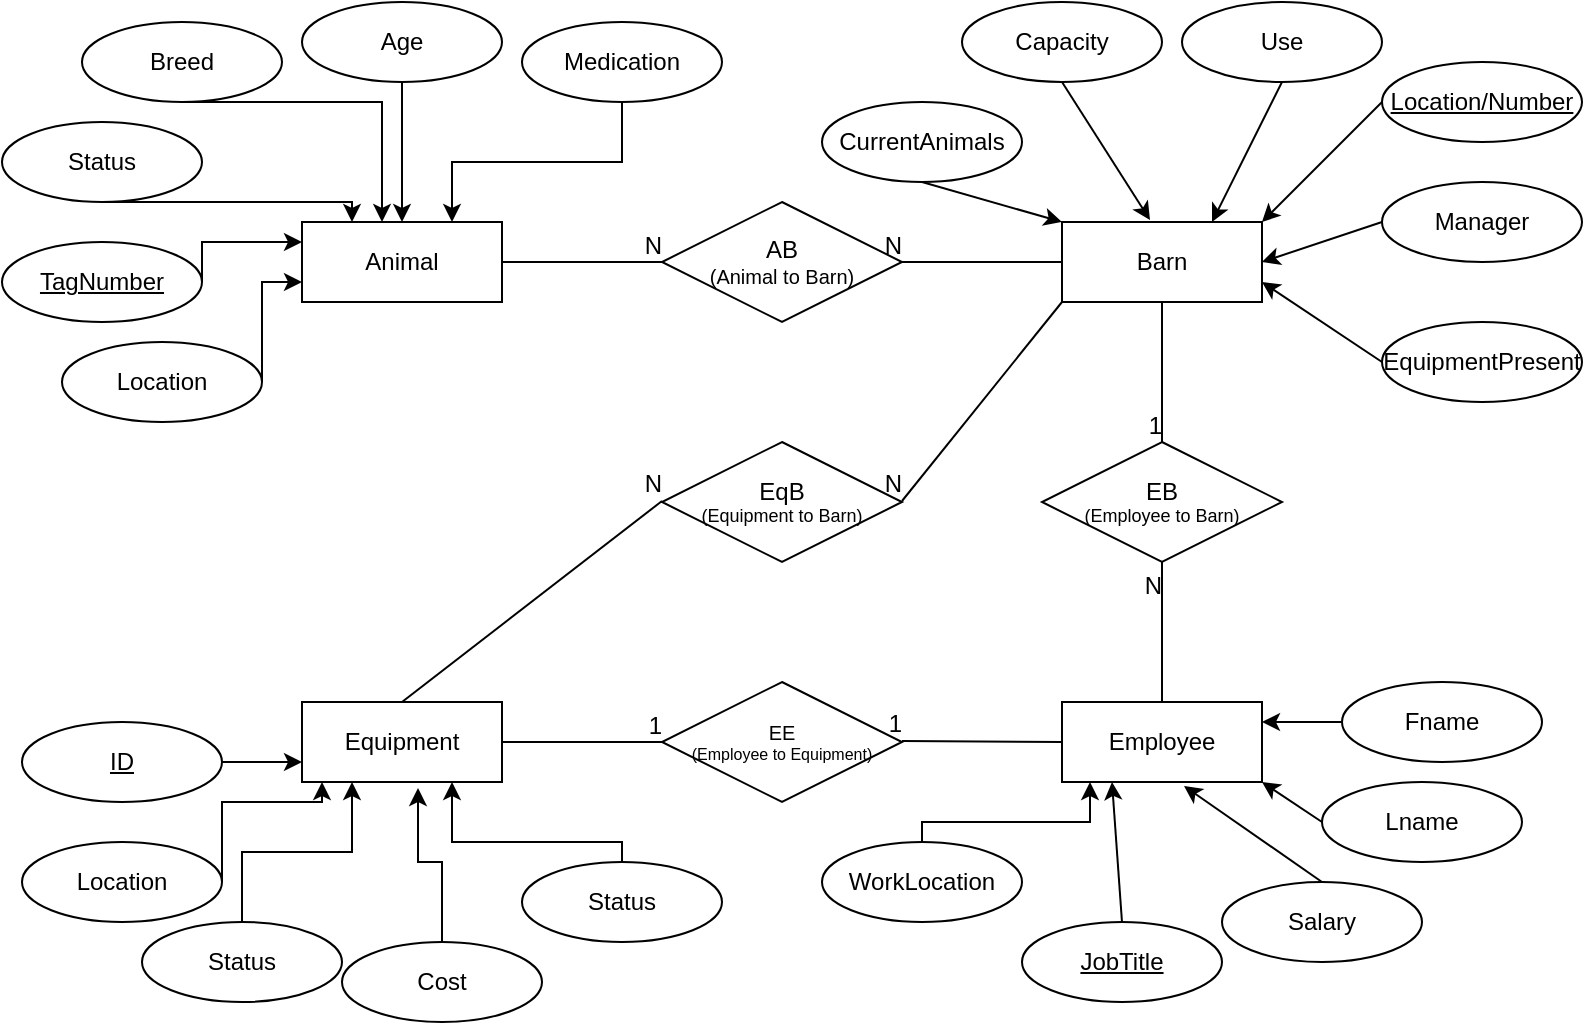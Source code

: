 <mxfile version="15.5.8" type="github">
  <diagram id="R2lEEEUBdFMjLlhIrx00" name="Page-1">
    <mxGraphModel dx="1038" dy="495" grid="1" gridSize="10" guides="1" tooltips="1" connect="1" arrows="1" fold="1" page="1" pageScale="1" pageWidth="850" pageHeight="1100" math="0" shadow="0" extFonts="Permanent Marker^https://fonts.googleapis.com/css?family=Permanent+Marker">
      <root>
        <mxCell id="0" />
        <mxCell id="1" parent="0" />
        <mxCell id="eXmscqqiGGVaxo4QSgg4-1" value="Animal" style="whiteSpace=wrap;html=1;align=center;" vertex="1" parent="1">
          <mxGeometry x="180" y="120" width="100" height="40" as="geometry" />
        </mxCell>
        <mxCell id="eXmscqqiGGVaxo4QSgg4-2" value="Barn" style="whiteSpace=wrap;html=1;align=center;" vertex="1" parent="1">
          <mxGeometry x="560" y="120" width="100" height="40" as="geometry" />
        </mxCell>
        <mxCell id="eXmscqqiGGVaxo4QSgg4-3" value="Employee" style="whiteSpace=wrap;html=1;align=center;" vertex="1" parent="1">
          <mxGeometry x="560" y="360" width="100" height="40" as="geometry" />
        </mxCell>
        <mxCell id="eXmscqqiGGVaxo4QSgg4-4" value="Equipment" style="whiteSpace=wrap;html=1;align=center;" vertex="1" parent="1">
          <mxGeometry x="180" y="360" width="100" height="40" as="geometry" />
        </mxCell>
        <mxCell id="eXmscqqiGGVaxo4QSgg4-35" style="edgeStyle=orthogonalEdgeStyle;rounded=0;orthogonalLoop=1;jettySize=auto;html=1;exitX=0.5;exitY=1;exitDx=0;exitDy=0;entryX=0.4;entryY=0;entryDx=0;entryDy=0;entryPerimeter=0;" edge="1" parent="1" source="eXmscqqiGGVaxo4QSgg4-6" target="eXmscqqiGGVaxo4QSgg4-1">
          <mxGeometry relative="1" as="geometry">
            <Array as="points">
              <mxPoint x="220" y="60" />
            </Array>
          </mxGeometry>
        </mxCell>
        <mxCell id="eXmscqqiGGVaxo4QSgg4-6" value="Breed" style="ellipse;whiteSpace=wrap;html=1;align=center;" vertex="1" parent="1">
          <mxGeometry x="70" y="20" width="100" height="40" as="geometry" />
        </mxCell>
        <mxCell id="eXmscqqiGGVaxo4QSgg4-37" style="edgeStyle=orthogonalEdgeStyle;rounded=0;orthogonalLoop=1;jettySize=auto;html=1;exitX=1;exitY=0.5;exitDx=0;exitDy=0;entryX=0;entryY=0.25;entryDx=0;entryDy=0;" edge="1" parent="1" source="eXmscqqiGGVaxo4QSgg4-8" target="eXmscqqiGGVaxo4QSgg4-1">
          <mxGeometry relative="1" as="geometry">
            <mxPoint x="170" y="130" as="targetPoint" />
            <Array as="points">
              <mxPoint x="130" y="130" />
            </Array>
          </mxGeometry>
        </mxCell>
        <mxCell id="eXmscqqiGGVaxo4QSgg4-8" value="TagNumber" style="ellipse;whiteSpace=wrap;html=1;align=center;fontStyle=4;" vertex="1" parent="1">
          <mxGeometry x="30" y="130" width="100" height="40" as="geometry" />
        </mxCell>
        <mxCell id="eXmscqqiGGVaxo4QSgg4-33" style="edgeStyle=orthogonalEdgeStyle;rounded=0;orthogonalLoop=1;jettySize=auto;html=1;exitX=0.5;exitY=1;exitDx=0;exitDy=0;entryX=0.5;entryY=0;entryDx=0;entryDy=0;" edge="1" parent="1" source="eXmscqqiGGVaxo4QSgg4-9" target="eXmscqqiGGVaxo4QSgg4-1">
          <mxGeometry relative="1" as="geometry" />
        </mxCell>
        <mxCell id="eXmscqqiGGVaxo4QSgg4-9" value="Age" style="ellipse;whiteSpace=wrap;html=1;align=center;" vertex="1" parent="1">
          <mxGeometry x="180" y="10" width="100" height="40" as="geometry" />
        </mxCell>
        <mxCell id="eXmscqqiGGVaxo4QSgg4-34" style="edgeStyle=orthogonalEdgeStyle;rounded=0;orthogonalLoop=1;jettySize=auto;html=1;exitX=0.5;exitY=1;exitDx=0;exitDy=0;entryX=0.75;entryY=0;entryDx=0;entryDy=0;" edge="1" parent="1" source="eXmscqqiGGVaxo4QSgg4-10" target="eXmscqqiGGVaxo4QSgg4-1">
          <mxGeometry relative="1" as="geometry" />
        </mxCell>
        <mxCell id="eXmscqqiGGVaxo4QSgg4-10" value="Medication" style="ellipse;whiteSpace=wrap;html=1;align=center;" vertex="1" parent="1">
          <mxGeometry x="290" y="20" width="100" height="40" as="geometry" />
        </mxCell>
        <mxCell id="eXmscqqiGGVaxo4QSgg4-36" style="edgeStyle=orthogonalEdgeStyle;rounded=0;orthogonalLoop=1;jettySize=auto;html=1;exitX=0.5;exitY=1;exitDx=0;exitDy=0;entryX=0.25;entryY=0;entryDx=0;entryDy=0;" edge="1" parent="1" source="eXmscqqiGGVaxo4QSgg4-11" target="eXmscqqiGGVaxo4QSgg4-1">
          <mxGeometry relative="1" as="geometry">
            <Array as="points">
              <mxPoint x="205" y="110" />
            </Array>
          </mxGeometry>
        </mxCell>
        <mxCell id="eXmscqqiGGVaxo4QSgg4-11" value="Status" style="ellipse;whiteSpace=wrap;html=1;align=center;" vertex="1" parent="1">
          <mxGeometry x="30" y="70" width="100" height="40" as="geometry" />
        </mxCell>
        <mxCell id="eXmscqqiGGVaxo4QSgg4-12" style="edgeStyle=orthogonalEdgeStyle;rounded=0;orthogonalLoop=1;jettySize=auto;html=1;exitX=0.5;exitY=1;exitDx=0;exitDy=0;" edge="1" parent="1" source="eXmscqqiGGVaxo4QSgg4-6" target="eXmscqqiGGVaxo4QSgg4-6">
          <mxGeometry relative="1" as="geometry" />
        </mxCell>
        <mxCell id="eXmscqqiGGVaxo4QSgg4-56" style="edgeStyle=none;rounded=0;orthogonalLoop=1;jettySize=auto;html=1;exitX=0.5;exitY=1;exitDx=0;exitDy=0;entryX=0.44;entryY=-0.025;entryDx=0;entryDy=0;entryPerimeter=0;" edge="1" parent="1" source="eXmscqqiGGVaxo4QSgg4-13" target="eXmscqqiGGVaxo4QSgg4-2">
          <mxGeometry relative="1" as="geometry" />
        </mxCell>
        <mxCell id="eXmscqqiGGVaxo4QSgg4-13" value="Capacity" style="ellipse;whiteSpace=wrap;html=1;align=center;" vertex="1" parent="1">
          <mxGeometry x="510" y="10" width="100" height="40" as="geometry" />
        </mxCell>
        <mxCell id="eXmscqqiGGVaxo4QSgg4-54" style="edgeStyle=none;rounded=0;orthogonalLoop=1;jettySize=auto;html=1;exitX=0;exitY=0.5;exitDx=0;exitDy=0;entryX=1;entryY=0;entryDx=0;entryDy=0;" edge="1" parent="1" source="eXmscqqiGGVaxo4QSgg4-14" target="eXmscqqiGGVaxo4QSgg4-2">
          <mxGeometry relative="1" as="geometry" />
        </mxCell>
        <mxCell id="eXmscqqiGGVaxo4QSgg4-14" value="Location/Number" style="ellipse;whiteSpace=wrap;html=1;align=center;fontStyle=4;" vertex="1" parent="1">
          <mxGeometry x="720" y="40" width="100" height="40" as="geometry" />
        </mxCell>
        <mxCell id="eXmscqqiGGVaxo4QSgg4-55" style="edgeStyle=none;rounded=0;orthogonalLoop=1;jettySize=auto;html=1;exitX=0.5;exitY=1;exitDx=0;exitDy=0;entryX=0.75;entryY=0;entryDx=0;entryDy=0;" edge="1" parent="1" source="eXmscqqiGGVaxo4QSgg4-15" target="eXmscqqiGGVaxo4QSgg4-2">
          <mxGeometry relative="1" as="geometry" />
        </mxCell>
        <mxCell id="eXmscqqiGGVaxo4QSgg4-15" value="Use" style="ellipse;whiteSpace=wrap;html=1;align=center;" vertex="1" parent="1">
          <mxGeometry x="620" y="10" width="100" height="40" as="geometry" />
        </mxCell>
        <mxCell id="eXmscqqiGGVaxo4QSgg4-53" style="edgeStyle=none;rounded=0;orthogonalLoop=1;jettySize=auto;html=1;exitX=0;exitY=0.5;exitDx=0;exitDy=0;entryX=1;entryY=0.5;entryDx=0;entryDy=0;" edge="1" parent="1" source="eXmscqqiGGVaxo4QSgg4-16" target="eXmscqqiGGVaxo4QSgg4-2">
          <mxGeometry relative="1" as="geometry" />
        </mxCell>
        <mxCell id="eXmscqqiGGVaxo4QSgg4-16" value="Manager" style="ellipse;whiteSpace=wrap;html=1;align=center;" vertex="1" parent="1">
          <mxGeometry x="720" y="100" width="100" height="40" as="geometry" />
        </mxCell>
        <mxCell id="eXmscqqiGGVaxo4QSgg4-50" style="edgeStyle=none;rounded=0;orthogonalLoop=1;jettySize=auto;html=1;exitX=0;exitY=0.5;exitDx=0;exitDy=0;entryX=1;entryY=1;entryDx=0;entryDy=0;" edge="1" parent="1" source="eXmscqqiGGVaxo4QSgg4-17" target="eXmscqqiGGVaxo4QSgg4-3">
          <mxGeometry relative="1" as="geometry" />
        </mxCell>
        <mxCell id="eXmscqqiGGVaxo4QSgg4-17" value="Lname" style="ellipse;whiteSpace=wrap;html=1;align=center;" vertex="1" parent="1">
          <mxGeometry x="690" y="400" width="100" height="40" as="geometry" />
        </mxCell>
        <mxCell id="eXmscqqiGGVaxo4QSgg4-51" style="edgeStyle=none;rounded=0;orthogonalLoop=1;jettySize=auto;html=1;exitX=0;exitY=0.5;exitDx=0;exitDy=0;entryX=1;entryY=0.25;entryDx=0;entryDy=0;" edge="1" parent="1" source="eXmscqqiGGVaxo4QSgg4-18" target="eXmscqqiGGVaxo4QSgg4-3">
          <mxGeometry relative="1" as="geometry" />
        </mxCell>
        <mxCell id="eXmscqqiGGVaxo4QSgg4-18" value="Fname" style="ellipse;whiteSpace=wrap;html=1;align=center;" vertex="1" parent="1">
          <mxGeometry x="700" y="350" width="100" height="40" as="geometry" />
        </mxCell>
        <mxCell id="eXmscqqiGGVaxo4QSgg4-49" style="edgeStyle=none;rounded=0;orthogonalLoop=1;jettySize=auto;html=1;exitX=0.5;exitY=0;exitDx=0;exitDy=0;entryX=0.61;entryY=1.05;entryDx=0;entryDy=0;entryPerimeter=0;" edge="1" parent="1" source="eXmscqqiGGVaxo4QSgg4-20" target="eXmscqqiGGVaxo4QSgg4-3">
          <mxGeometry relative="1" as="geometry" />
        </mxCell>
        <mxCell id="eXmscqqiGGVaxo4QSgg4-20" value="Salary" style="ellipse;whiteSpace=wrap;html=1;align=center;" vertex="1" parent="1">
          <mxGeometry x="640" y="450" width="100" height="40" as="geometry" />
        </mxCell>
        <mxCell id="eXmscqqiGGVaxo4QSgg4-48" style="edgeStyle=none;rounded=0;orthogonalLoop=1;jettySize=auto;html=1;exitX=0.5;exitY=0;exitDx=0;exitDy=0;entryX=0.25;entryY=1;entryDx=0;entryDy=0;" edge="1" parent="1" source="eXmscqqiGGVaxo4QSgg4-22" target="eXmscqqiGGVaxo4QSgg4-3">
          <mxGeometry relative="1" as="geometry" />
        </mxCell>
        <mxCell id="eXmscqqiGGVaxo4QSgg4-22" value="JobTitle" style="ellipse;whiteSpace=wrap;html=1;align=center;fontStyle=4;" vertex="1" parent="1">
          <mxGeometry x="540" y="470" width="100" height="40" as="geometry" />
        </mxCell>
        <mxCell id="eXmscqqiGGVaxo4QSgg4-40" style="edgeStyle=orthogonalEdgeStyle;rounded=0;orthogonalLoop=1;jettySize=auto;html=1;exitX=1;exitY=0.5;exitDx=0;exitDy=0;" edge="1" parent="1" source="eXmscqqiGGVaxo4QSgg4-24">
          <mxGeometry relative="1" as="geometry">
            <mxPoint x="190" y="400" as="targetPoint" />
            <Array as="points">
              <mxPoint x="140" y="410" />
              <mxPoint x="190" y="410" />
            </Array>
          </mxGeometry>
        </mxCell>
        <mxCell id="eXmscqqiGGVaxo4QSgg4-24" value="Location" style="ellipse;whiteSpace=wrap;html=1;align=center;" vertex="1" parent="1">
          <mxGeometry x="40" y="430" width="100" height="40" as="geometry" />
        </mxCell>
        <mxCell id="eXmscqqiGGVaxo4QSgg4-38" style="edgeStyle=orthogonalEdgeStyle;rounded=0;orthogonalLoop=1;jettySize=auto;html=1;exitX=1;exitY=0.5;exitDx=0;exitDy=0;entryX=0;entryY=0.75;entryDx=0;entryDy=0;" edge="1" parent="1" source="eXmscqqiGGVaxo4QSgg4-25" target="eXmscqqiGGVaxo4QSgg4-1">
          <mxGeometry relative="1" as="geometry">
            <Array as="points">
              <mxPoint x="160" y="150" />
            </Array>
          </mxGeometry>
        </mxCell>
        <mxCell id="eXmscqqiGGVaxo4QSgg4-25" value="Location " style="ellipse;whiteSpace=wrap;html=1;align=center;" vertex="1" parent="1">
          <mxGeometry x="60" y="180" width="100" height="40" as="geometry" />
        </mxCell>
        <mxCell id="eXmscqqiGGVaxo4QSgg4-44" style="edgeStyle=orthogonalEdgeStyle;rounded=0;orthogonalLoop=1;jettySize=auto;html=1;exitX=0.5;exitY=0;exitDx=0;exitDy=0;" edge="1" parent="1" source="eXmscqqiGGVaxo4QSgg4-26">
          <mxGeometry relative="1" as="geometry">
            <mxPoint x="574" y="400" as="targetPoint" />
            <Array as="points">
              <mxPoint x="490" y="420" />
              <mxPoint x="574" y="420" />
            </Array>
          </mxGeometry>
        </mxCell>
        <mxCell id="eXmscqqiGGVaxo4QSgg4-26" value="WorkLocation" style="ellipse;whiteSpace=wrap;html=1;align=center;" vertex="1" parent="1">
          <mxGeometry x="440" y="430" width="100" height="40" as="geometry" />
        </mxCell>
        <mxCell id="eXmscqqiGGVaxo4QSgg4-57" style="edgeStyle=none;rounded=0;orthogonalLoop=1;jettySize=auto;html=1;exitX=0.5;exitY=1;exitDx=0;exitDy=0;entryX=0;entryY=0;entryDx=0;entryDy=0;" edge="1" parent="1" source="eXmscqqiGGVaxo4QSgg4-27" target="eXmscqqiGGVaxo4QSgg4-2">
          <mxGeometry relative="1" as="geometry" />
        </mxCell>
        <mxCell id="eXmscqqiGGVaxo4QSgg4-27" value="CurrentAnimals" style="ellipse;whiteSpace=wrap;html=1;align=center;" vertex="1" parent="1">
          <mxGeometry x="440" y="60" width="100" height="40" as="geometry" />
        </mxCell>
        <mxCell id="eXmscqqiGGVaxo4QSgg4-52" style="edgeStyle=none;rounded=0;orthogonalLoop=1;jettySize=auto;html=1;exitX=0;exitY=0.5;exitDx=0;exitDy=0;entryX=1;entryY=0.75;entryDx=0;entryDy=0;" edge="1" parent="1" source="eXmscqqiGGVaxo4QSgg4-28" target="eXmscqqiGGVaxo4QSgg4-2">
          <mxGeometry relative="1" as="geometry" />
        </mxCell>
        <mxCell id="eXmscqqiGGVaxo4QSgg4-28" value="EquipmentPresent" style="ellipse;whiteSpace=wrap;html=1;align=center;" vertex="1" parent="1">
          <mxGeometry x="720" y="170" width="100" height="40" as="geometry" />
        </mxCell>
        <mxCell id="eXmscqqiGGVaxo4QSgg4-41" style="edgeStyle=orthogonalEdgeStyle;rounded=0;orthogonalLoop=1;jettySize=auto;html=1;exitX=0.5;exitY=0;exitDx=0;exitDy=0;entryX=0.25;entryY=1;entryDx=0;entryDy=0;" edge="1" parent="1" source="eXmscqqiGGVaxo4QSgg4-29" target="eXmscqqiGGVaxo4QSgg4-4">
          <mxGeometry relative="1" as="geometry" />
        </mxCell>
        <mxCell id="eXmscqqiGGVaxo4QSgg4-29" value="Status" style="ellipse;whiteSpace=wrap;html=1;align=center;" vertex="1" parent="1">
          <mxGeometry x="100" y="470" width="100" height="40" as="geometry" />
        </mxCell>
        <mxCell id="eXmscqqiGGVaxo4QSgg4-42" style="edgeStyle=orthogonalEdgeStyle;rounded=0;orthogonalLoop=1;jettySize=auto;html=1;exitX=0.5;exitY=0;exitDx=0;exitDy=0;entryX=0.58;entryY=1.075;entryDx=0;entryDy=0;entryPerimeter=0;" edge="1" parent="1" source="eXmscqqiGGVaxo4QSgg4-30" target="eXmscqqiGGVaxo4QSgg4-4">
          <mxGeometry relative="1" as="geometry" />
        </mxCell>
        <mxCell id="eXmscqqiGGVaxo4QSgg4-30" value="Cost" style="ellipse;whiteSpace=wrap;html=1;align=center;" vertex="1" parent="1">
          <mxGeometry x="200" y="480" width="100" height="40" as="geometry" />
        </mxCell>
        <mxCell id="eXmscqqiGGVaxo4QSgg4-39" style="edgeStyle=orthogonalEdgeStyle;rounded=0;orthogonalLoop=1;jettySize=auto;html=1;exitX=1;exitY=0.5;exitDx=0;exitDy=0;entryX=0;entryY=0.75;entryDx=0;entryDy=0;" edge="1" parent="1" source="eXmscqqiGGVaxo4QSgg4-31" target="eXmscqqiGGVaxo4QSgg4-4">
          <mxGeometry relative="1" as="geometry" />
        </mxCell>
        <mxCell id="eXmscqqiGGVaxo4QSgg4-31" value="ID" style="ellipse;whiteSpace=wrap;html=1;align=center;fontStyle=4;" vertex="1" parent="1">
          <mxGeometry x="40" y="370" width="100" height="40" as="geometry" />
        </mxCell>
        <mxCell id="eXmscqqiGGVaxo4QSgg4-43" style="edgeStyle=orthogonalEdgeStyle;rounded=0;orthogonalLoop=1;jettySize=auto;html=1;exitX=0.5;exitY=0;exitDx=0;exitDy=0;entryX=0.75;entryY=1;entryDx=0;entryDy=0;" edge="1" parent="1" source="eXmscqqiGGVaxo4QSgg4-32" target="eXmscqqiGGVaxo4QSgg4-4">
          <mxGeometry relative="1" as="geometry">
            <Array as="points">
              <mxPoint x="340" y="430" />
              <mxPoint x="255" y="430" />
            </Array>
          </mxGeometry>
        </mxCell>
        <mxCell id="eXmscqqiGGVaxo4QSgg4-32" value="Status" style="ellipse;whiteSpace=wrap;html=1;align=center;" vertex="1" parent="1">
          <mxGeometry x="290" y="440" width="100" height="40" as="geometry" />
        </mxCell>
        <mxCell id="eXmscqqiGGVaxo4QSgg4-58" value="&lt;div&gt;AB&lt;/div&gt;&lt;div style=&quot;font-size: 10px&quot;&gt;(Animal to Barn)&lt;br&gt;&lt;/div&gt;" style="shape=rhombus;perimeter=rhombusPerimeter;whiteSpace=wrap;html=1;align=center;" vertex="1" parent="1">
          <mxGeometry x="360" y="110" width="120" height="60" as="geometry" />
        </mxCell>
        <mxCell id="eXmscqqiGGVaxo4QSgg4-59" value="" style="endArrow=none;html=1;rounded=0;fontSize=10;" edge="1" parent="1">
          <mxGeometry relative="1" as="geometry">
            <mxPoint x="280" y="140" as="sourcePoint" />
            <mxPoint x="360" y="140" as="targetPoint" />
          </mxGeometry>
        </mxCell>
        <mxCell id="eXmscqqiGGVaxo4QSgg4-60" value="&lt;font style=&quot;font-size: 12px&quot;&gt;N&lt;/font&gt;" style="resizable=0;html=1;align=right;verticalAlign=bottom;fontSize=10;" connectable="0" vertex="1" parent="eXmscqqiGGVaxo4QSgg4-59">
          <mxGeometry x="1" relative="1" as="geometry" />
        </mxCell>
        <mxCell id="eXmscqqiGGVaxo4QSgg4-61" value="&lt;div&gt;EE&lt;/div&gt;&lt;div style=&quot;font-size: 8px&quot;&gt;(Employee to Equipment)&lt;br&gt;&lt;/div&gt;" style="shape=rhombus;perimeter=rhombusPerimeter;whiteSpace=wrap;html=1;align=center;fontSize=10;" vertex="1" parent="1">
          <mxGeometry x="360" y="350" width="120" height="60" as="geometry" />
        </mxCell>
        <mxCell id="eXmscqqiGGVaxo4QSgg4-62" value="&lt;div style=&quot;font-size: 12px&quot;&gt;EB&lt;/div&gt;&lt;div style=&quot;font-size: 9px&quot;&gt;(Employee to Barn)&lt;br&gt;&lt;/div&gt;" style="shape=rhombus;perimeter=rhombusPerimeter;whiteSpace=wrap;html=1;align=center;fontSize=10;" vertex="1" parent="1">
          <mxGeometry x="550" y="230" width="120" height="60" as="geometry" />
        </mxCell>
        <mxCell id="eXmscqqiGGVaxo4QSgg4-63" value="" style="endArrow=none;html=1;rounded=0;fontSize=8;exitX=0;exitY=0.5;exitDx=0;exitDy=0;" edge="1" parent="1" source="eXmscqqiGGVaxo4QSgg4-2">
          <mxGeometry relative="1" as="geometry">
            <mxPoint x="570" y="140" as="sourcePoint" />
            <mxPoint x="480" y="140" as="targetPoint" />
          </mxGeometry>
        </mxCell>
        <mxCell id="eXmscqqiGGVaxo4QSgg4-64" value="N" style="resizable=0;html=1;align=right;verticalAlign=bottom;fontSize=12;" connectable="0" vertex="1" parent="eXmscqqiGGVaxo4QSgg4-63">
          <mxGeometry x="1" relative="1" as="geometry" />
        </mxCell>
        <mxCell id="eXmscqqiGGVaxo4QSgg4-65" value="&lt;div&gt;&lt;font style=&quot;font-size: 12px&quot;&gt;EqB&lt;/font&gt;&lt;/div&gt;&lt;div style=&quot;font-size: 9px&quot;&gt;(Equipment to Barn)&lt;br&gt;&lt;/div&gt;" style="shape=rhombus;perimeter=rhombusPerimeter;whiteSpace=wrap;html=1;align=center;fontSize=10;" vertex="1" parent="1">
          <mxGeometry x="360" y="230" width="120" height="60" as="geometry" />
        </mxCell>
        <mxCell id="eXmscqqiGGVaxo4QSgg4-66" value="" style="endArrow=none;html=1;rounded=0;fontSize=12;exitX=0.5;exitY=0;exitDx=0;exitDy=0;" edge="1" parent="1" source="eXmscqqiGGVaxo4QSgg4-4">
          <mxGeometry relative="1" as="geometry">
            <mxPoint x="200" y="259.5" as="sourcePoint" />
            <mxPoint x="360" y="259.5" as="targetPoint" />
          </mxGeometry>
        </mxCell>
        <mxCell id="eXmscqqiGGVaxo4QSgg4-67" value="N" style="resizable=0;html=1;align=right;verticalAlign=bottom;fontSize=12;" connectable="0" vertex="1" parent="eXmscqqiGGVaxo4QSgg4-66">
          <mxGeometry x="1" relative="1" as="geometry" />
        </mxCell>
        <mxCell id="eXmscqqiGGVaxo4QSgg4-68" value="" style="endArrow=none;html=1;rounded=0;fontSize=12;exitX=0;exitY=1;exitDx=0;exitDy=0;" edge="1" parent="1" source="eXmscqqiGGVaxo4QSgg4-2">
          <mxGeometry relative="1" as="geometry">
            <mxPoint x="560" y="140" as="sourcePoint" />
            <mxPoint x="480" y="259.5" as="targetPoint" />
          </mxGeometry>
        </mxCell>
        <mxCell id="eXmscqqiGGVaxo4QSgg4-69" value="N" style="resizable=0;html=1;align=right;verticalAlign=bottom;fontSize=12;" connectable="0" vertex="1" parent="eXmscqqiGGVaxo4QSgg4-68">
          <mxGeometry x="1" relative="1" as="geometry" />
        </mxCell>
        <mxCell id="eXmscqqiGGVaxo4QSgg4-70" value="" style="endArrow=none;html=1;rounded=0;fontSize=12;" edge="1" parent="1">
          <mxGeometry relative="1" as="geometry">
            <mxPoint x="560" y="380" as="sourcePoint" />
            <mxPoint x="480" y="379.5" as="targetPoint" />
          </mxGeometry>
        </mxCell>
        <mxCell id="eXmscqqiGGVaxo4QSgg4-71" value="1" style="resizable=0;html=1;align=right;verticalAlign=bottom;fontSize=12;" connectable="0" vertex="1" parent="eXmscqqiGGVaxo4QSgg4-70">
          <mxGeometry x="1" relative="1" as="geometry" />
        </mxCell>
        <mxCell id="eXmscqqiGGVaxo4QSgg4-74" value="" style="endArrow=none;html=1;rounded=0;fontSize=12;entryX=0;entryY=0.5;entryDx=0;entryDy=0;" edge="1" parent="1" target="eXmscqqiGGVaxo4QSgg4-61">
          <mxGeometry relative="1" as="geometry">
            <mxPoint x="280" y="380" as="sourcePoint" />
            <mxPoint x="440" y="380" as="targetPoint" />
          </mxGeometry>
        </mxCell>
        <mxCell id="eXmscqqiGGVaxo4QSgg4-75" value="1" style="resizable=0;html=1;align=right;verticalAlign=bottom;fontSize=12;" connectable="0" vertex="1" parent="eXmscqqiGGVaxo4QSgg4-74">
          <mxGeometry x="1" relative="1" as="geometry" />
        </mxCell>
        <mxCell id="eXmscqqiGGVaxo4QSgg4-82" value="" style="endArrow=none;html=1;rounded=0;fontSize=12;exitX=0.5;exitY=1;exitDx=0;exitDy=0;" edge="1" parent="1" source="eXmscqqiGGVaxo4QSgg4-2">
          <mxGeometry relative="1" as="geometry">
            <mxPoint x="450" y="230" as="sourcePoint" />
            <mxPoint x="610" y="230" as="targetPoint" />
          </mxGeometry>
        </mxCell>
        <mxCell id="eXmscqqiGGVaxo4QSgg4-83" value="1" style="resizable=0;html=1;align=right;verticalAlign=bottom;fontSize=12;" connectable="0" vertex="1" parent="eXmscqqiGGVaxo4QSgg4-82">
          <mxGeometry x="1" relative="1" as="geometry" />
        </mxCell>
        <mxCell id="eXmscqqiGGVaxo4QSgg4-84" value="" style="endArrow=none;html=1;rounded=0;fontSize=12;entryX=0.5;entryY=1;entryDx=0;entryDy=0;" edge="1" parent="1" target="eXmscqqiGGVaxo4QSgg4-62">
          <mxGeometry relative="1" as="geometry">
            <mxPoint x="610" y="360" as="sourcePoint" />
            <mxPoint x="770" y="360" as="targetPoint" />
          </mxGeometry>
        </mxCell>
        <mxCell id="eXmscqqiGGVaxo4QSgg4-85" value="N" style="resizable=0;html=1;align=right;verticalAlign=bottom;fontSize=12;" connectable="0" vertex="1" parent="eXmscqqiGGVaxo4QSgg4-84">
          <mxGeometry x="1" relative="1" as="geometry">
            <mxPoint y="20" as="offset" />
          </mxGeometry>
        </mxCell>
      </root>
    </mxGraphModel>
  </diagram>
</mxfile>
